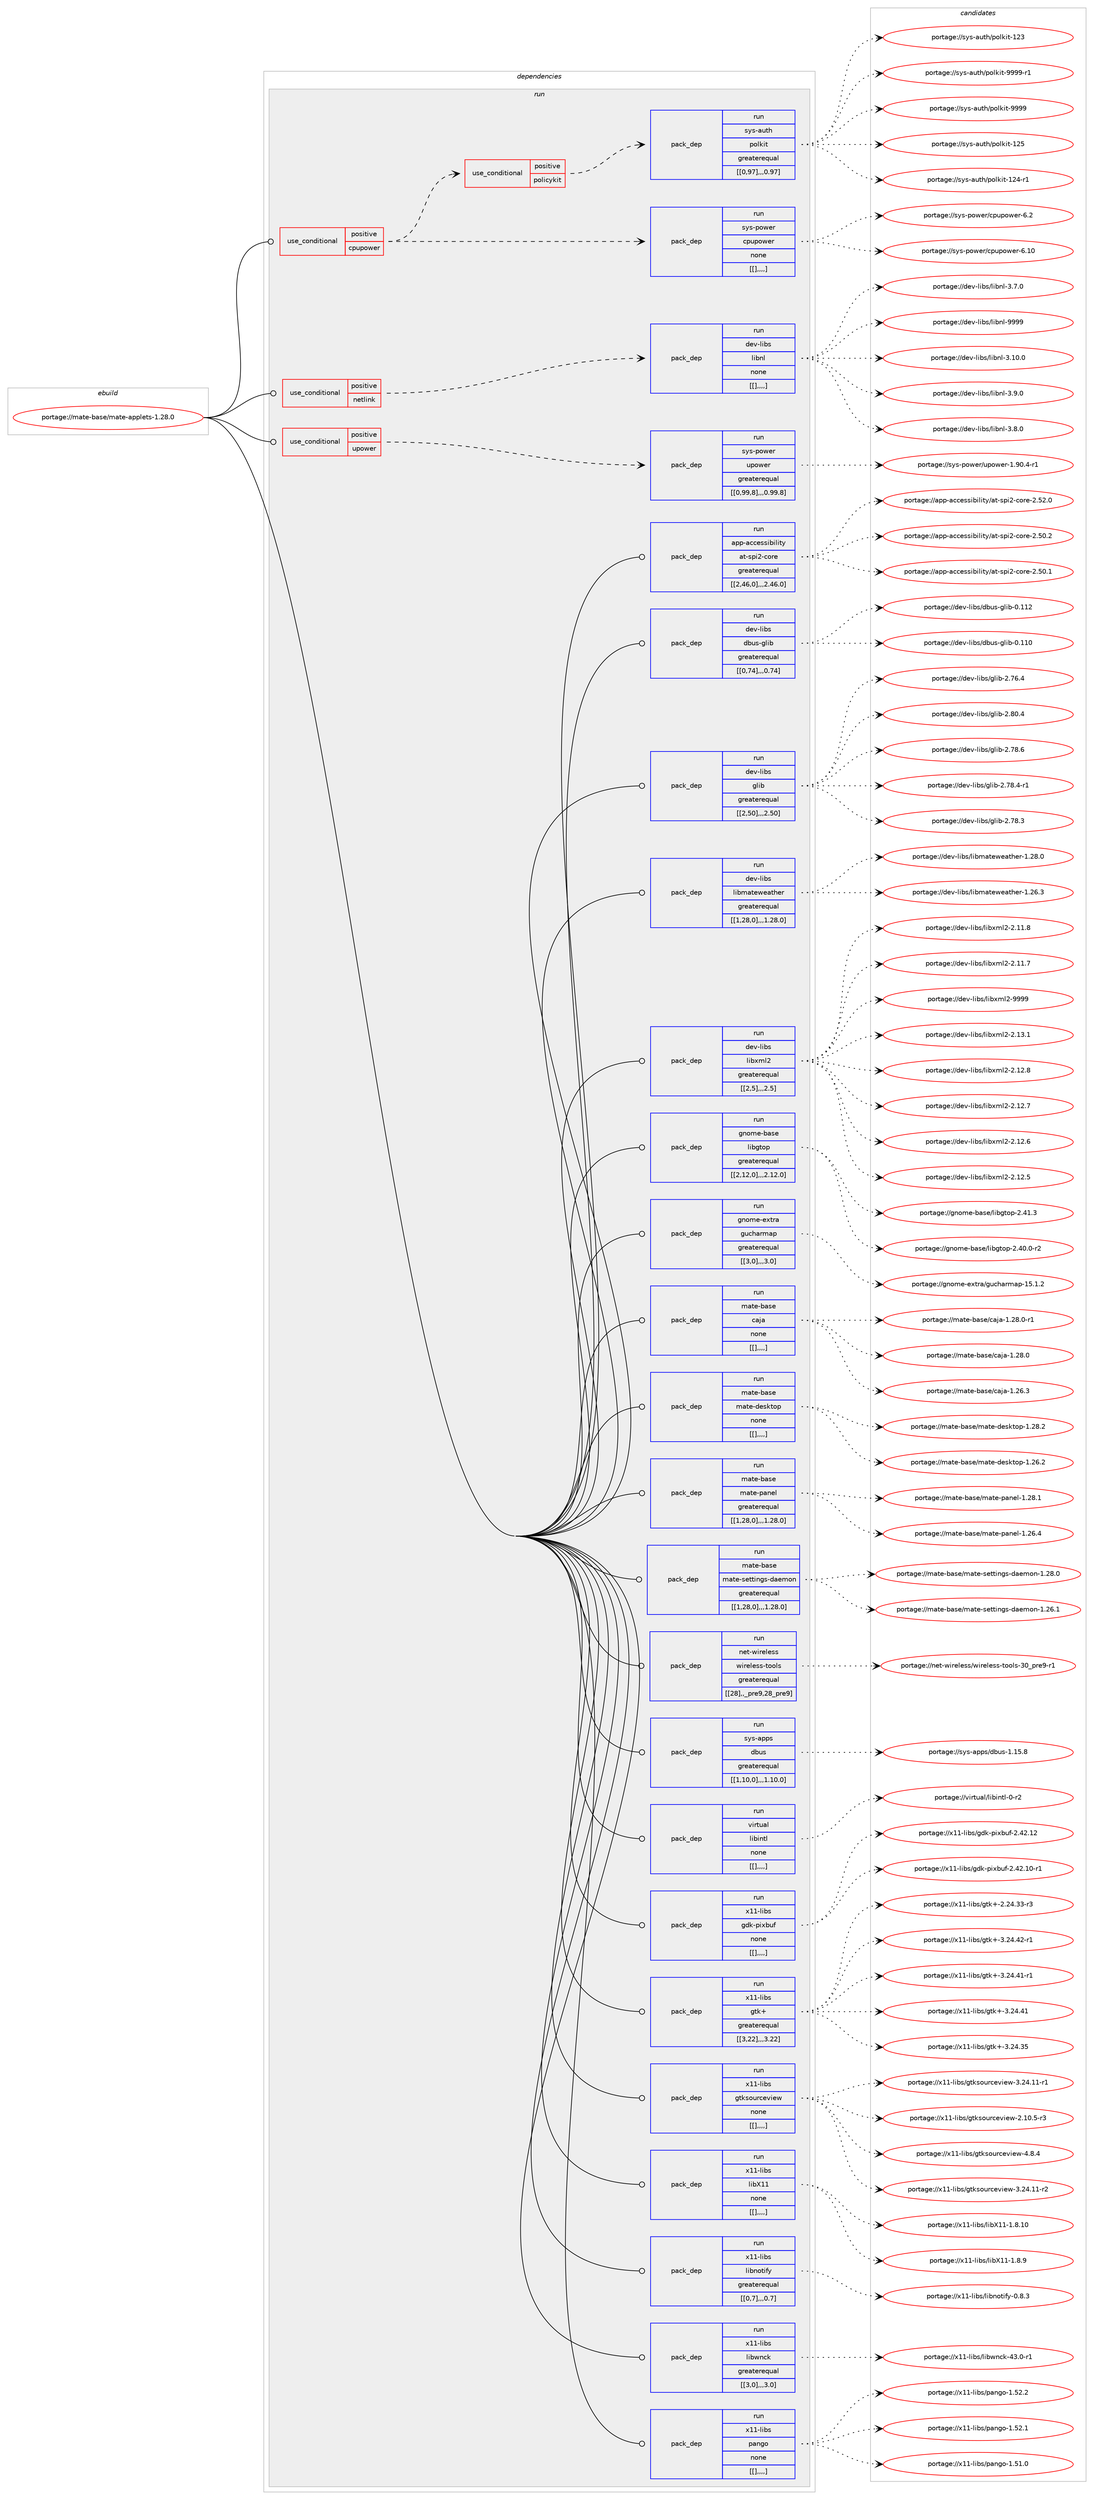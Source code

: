 digraph prolog {

# *************
# Graph options
# *************

newrank=true;
concentrate=true;
compound=true;
graph [rankdir=LR,fontname=Helvetica,fontsize=10,ranksep=1.5];#, ranksep=2.5, nodesep=0.2];
edge  [arrowhead=vee];
node  [fontname=Helvetica,fontsize=10];

# **********
# The ebuild
# **********

subgraph cluster_leftcol {
color=gray;
label=<<i>ebuild</i>>;
id [label="portage://mate-base/mate-applets-1.28.0", color=red, width=4, href="../mate-base/mate-applets-1.28.0.svg"];
}

# ****************
# The dependencies
# ****************

subgraph cluster_midcol {
color=gray;
label=<<i>dependencies</i>>;
subgraph cluster_compile {
fillcolor="#eeeeee";
style=filled;
label=<<i>compile</i>>;
}
subgraph cluster_compileandrun {
fillcolor="#eeeeee";
style=filled;
label=<<i>compile and run</i>>;
}
subgraph cluster_run {
fillcolor="#eeeeee";
style=filled;
label=<<i>run</i>>;
subgraph cond73544 {
dependency295802 [label=<<TABLE BORDER="0" CELLBORDER="1" CELLSPACING="0" CELLPADDING="4"><TR><TD ROWSPAN="3" CELLPADDING="10">use_conditional</TD></TR><TR><TD>positive</TD></TR><TR><TD>cpupower</TD></TR></TABLE>>, shape=none, color=red];
subgraph pack219787 {
dependency295803 [label=<<TABLE BORDER="0" CELLBORDER="1" CELLSPACING="0" CELLPADDING="4" WIDTH="220"><TR><TD ROWSPAN="6" CELLPADDING="30">pack_dep</TD></TR><TR><TD WIDTH="110">run</TD></TR><TR><TD>sys-power</TD></TR><TR><TD>cpupower</TD></TR><TR><TD>none</TD></TR><TR><TD>[[],,,,]</TD></TR></TABLE>>, shape=none, color=blue];
}
dependency295802:e -> dependency295803:w [weight=20,style="dashed",arrowhead="vee"];
subgraph cond73545 {
dependency295804 [label=<<TABLE BORDER="0" CELLBORDER="1" CELLSPACING="0" CELLPADDING="4"><TR><TD ROWSPAN="3" CELLPADDING="10">use_conditional</TD></TR><TR><TD>positive</TD></TR><TR><TD>policykit</TD></TR></TABLE>>, shape=none, color=red];
subgraph pack219788 {
dependency295805 [label=<<TABLE BORDER="0" CELLBORDER="1" CELLSPACING="0" CELLPADDING="4" WIDTH="220"><TR><TD ROWSPAN="6" CELLPADDING="30">pack_dep</TD></TR><TR><TD WIDTH="110">run</TD></TR><TR><TD>sys-auth</TD></TR><TR><TD>polkit</TD></TR><TR><TD>greaterequal</TD></TR><TR><TD>[[0,97],,,0.97]</TD></TR></TABLE>>, shape=none, color=blue];
}
dependency295804:e -> dependency295805:w [weight=20,style="dashed",arrowhead="vee"];
}
dependency295802:e -> dependency295804:w [weight=20,style="dashed",arrowhead="vee"];
}
id:e -> dependency295802:w [weight=20,style="solid",arrowhead="odot"];
subgraph cond73546 {
dependency295806 [label=<<TABLE BORDER="0" CELLBORDER="1" CELLSPACING="0" CELLPADDING="4"><TR><TD ROWSPAN="3" CELLPADDING="10">use_conditional</TD></TR><TR><TD>positive</TD></TR><TR><TD>netlink</TD></TR></TABLE>>, shape=none, color=red];
subgraph pack219789 {
dependency295807 [label=<<TABLE BORDER="0" CELLBORDER="1" CELLSPACING="0" CELLPADDING="4" WIDTH="220"><TR><TD ROWSPAN="6" CELLPADDING="30">pack_dep</TD></TR><TR><TD WIDTH="110">run</TD></TR><TR><TD>dev-libs</TD></TR><TR><TD>libnl</TD></TR><TR><TD>none</TD></TR><TR><TD>[[],,,,]</TD></TR></TABLE>>, shape=none, color=blue];
}
dependency295806:e -> dependency295807:w [weight=20,style="dashed",arrowhead="vee"];
}
id:e -> dependency295806:w [weight=20,style="solid",arrowhead="odot"];
subgraph cond73547 {
dependency295808 [label=<<TABLE BORDER="0" CELLBORDER="1" CELLSPACING="0" CELLPADDING="4"><TR><TD ROWSPAN="3" CELLPADDING="10">use_conditional</TD></TR><TR><TD>positive</TD></TR><TR><TD>upower</TD></TR></TABLE>>, shape=none, color=red];
subgraph pack219790 {
dependency295809 [label=<<TABLE BORDER="0" CELLBORDER="1" CELLSPACING="0" CELLPADDING="4" WIDTH="220"><TR><TD ROWSPAN="6" CELLPADDING="30">pack_dep</TD></TR><TR><TD WIDTH="110">run</TD></TR><TR><TD>sys-power</TD></TR><TR><TD>upower</TD></TR><TR><TD>greaterequal</TD></TR><TR><TD>[[0,99,8],,,0.99.8]</TD></TR></TABLE>>, shape=none, color=blue];
}
dependency295808:e -> dependency295809:w [weight=20,style="dashed",arrowhead="vee"];
}
id:e -> dependency295808:w [weight=20,style="solid",arrowhead="odot"];
subgraph pack219791 {
dependency295810 [label=<<TABLE BORDER="0" CELLBORDER="1" CELLSPACING="0" CELLPADDING="4" WIDTH="220"><TR><TD ROWSPAN="6" CELLPADDING="30">pack_dep</TD></TR><TR><TD WIDTH="110">run</TD></TR><TR><TD>app-accessibility</TD></TR><TR><TD>at-spi2-core</TD></TR><TR><TD>greaterequal</TD></TR><TR><TD>[[2,46,0],,,2.46.0]</TD></TR></TABLE>>, shape=none, color=blue];
}
id:e -> dependency295810:w [weight=20,style="solid",arrowhead="odot"];
subgraph pack219792 {
dependency295811 [label=<<TABLE BORDER="0" CELLBORDER="1" CELLSPACING="0" CELLPADDING="4" WIDTH="220"><TR><TD ROWSPAN="6" CELLPADDING="30">pack_dep</TD></TR><TR><TD WIDTH="110">run</TD></TR><TR><TD>dev-libs</TD></TR><TR><TD>dbus-glib</TD></TR><TR><TD>greaterequal</TD></TR><TR><TD>[[0,74],,,0.74]</TD></TR></TABLE>>, shape=none, color=blue];
}
id:e -> dependency295811:w [weight=20,style="solid",arrowhead="odot"];
subgraph pack219793 {
dependency295812 [label=<<TABLE BORDER="0" CELLBORDER="1" CELLSPACING="0" CELLPADDING="4" WIDTH="220"><TR><TD ROWSPAN="6" CELLPADDING="30">pack_dep</TD></TR><TR><TD WIDTH="110">run</TD></TR><TR><TD>dev-libs</TD></TR><TR><TD>glib</TD></TR><TR><TD>greaterequal</TD></TR><TR><TD>[[2,50],,,2.50]</TD></TR></TABLE>>, shape=none, color=blue];
}
id:e -> dependency295812:w [weight=20,style="solid",arrowhead="odot"];
subgraph pack219794 {
dependency295813 [label=<<TABLE BORDER="0" CELLBORDER="1" CELLSPACING="0" CELLPADDING="4" WIDTH="220"><TR><TD ROWSPAN="6" CELLPADDING="30">pack_dep</TD></TR><TR><TD WIDTH="110">run</TD></TR><TR><TD>dev-libs</TD></TR><TR><TD>libmateweather</TD></TR><TR><TD>greaterequal</TD></TR><TR><TD>[[1,28,0],,,1.28.0]</TD></TR></TABLE>>, shape=none, color=blue];
}
id:e -> dependency295813:w [weight=20,style="solid",arrowhead="odot"];
subgraph pack219795 {
dependency295814 [label=<<TABLE BORDER="0" CELLBORDER="1" CELLSPACING="0" CELLPADDING="4" WIDTH="220"><TR><TD ROWSPAN="6" CELLPADDING="30">pack_dep</TD></TR><TR><TD WIDTH="110">run</TD></TR><TR><TD>dev-libs</TD></TR><TR><TD>libxml2</TD></TR><TR><TD>greaterequal</TD></TR><TR><TD>[[2,5],,,2.5]</TD></TR></TABLE>>, shape=none, color=blue];
}
id:e -> dependency295814:w [weight=20,style="solid",arrowhead="odot"];
subgraph pack219796 {
dependency295815 [label=<<TABLE BORDER="0" CELLBORDER="1" CELLSPACING="0" CELLPADDING="4" WIDTH="220"><TR><TD ROWSPAN="6" CELLPADDING="30">pack_dep</TD></TR><TR><TD WIDTH="110">run</TD></TR><TR><TD>gnome-base</TD></TR><TR><TD>libgtop</TD></TR><TR><TD>greaterequal</TD></TR><TR><TD>[[2,12,0],,,2.12.0]</TD></TR></TABLE>>, shape=none, color=blue];
}
id:e -> dependency295815:w [weight=20,style="solid",arrowhead="odot"];
subgraph pack219797 {
dependency295816 [label=<<TABLE BORDER="0" CELLBORDER="1" CELLSPACING="0" CELLPADDING="4" WIDTH="220"><TR><TD ROWSPAN="6" CELLPADDING="30">pack_dep</TD></TR><TR><TD WIDTH="110">run</TD></TR><TR><TD>gnome-extra</TD></TR><TR><TD>gucharmap</TD></TR><TR><TD>greaterequal</TD></TR><TR><TD>[[3,0],,,3.0]</TD></TR></TABLE>>, shape=none, color=blue];
}
id:e -> dependency295816:w [weight=20,style="solid",arrowhead="odot"];
subgraph pack219798 {
dependency295817 [label=<<TABLE BORDER="0" CELLBORDER="1" CELLSPACING="0" CELLPADDING="4" WIDTH="220"><TR><TD ROWSPAN="6" CELLPADDING="30">pack_dep</TD></TR><TR><TD WIDTH="110">run</TD></TR><TR><TD>mate-base</TD></TR><TR><TD>caja</TD></TR><TR><TD>none</TD></TR><TR><TD>[[],,,,]</TD></TR></TABLE>>, shape=none, color=blue];
}
id:e -> dependency295817:w [weight=20,style="solid",arrowhead="odot"];
subgraph pack219799 {
dependency295818 [label=<<TABLE BORDER="0" CELLBORDER="1" CELLSPACING="0" CELLPADDING="4" WIDTH="220"><TR><TD ROWSPAN="6" CELLPADDING="30">pack_dep</TD></TR><TR><TD WIDTH="110">run</TD></TR><TR><TD>mate-base</TD></TR><TR><TD>mate-desktop</TD></TR><TR><TD>none</TD></TR><TR><TD>[[],,,,]</TD></TR></TABLE>>, shape=none, color=blue];
}
id:e -> dependency295818:w [weight=20,style="solid",arrowhead="odot"];
subgraph pack219800 {
dependency295819 [label=<<TABLE BORDER="0" CELLBORDER="1" CELLSPACING="0" CELLPADDING="4" WIDTH="220"><TR><TD ROWSPAN="6" CELLPADDING="30">pack_dep</TD></TR><TR><TD WIDTH="110">run</TD></TR><TR><TD>mate-base</TD></TR><TR><TD>mate-panel</TD></TR><TR><TD>greaterequal</TD></TR><TR><TD>[[1,28,0],,,1.28.0]</TD></TR></TABLE>>, shape=none, color=blue];
}
id:e -> dependency295819:w [weight=20,style="solid",arrowhead="odot"];
subgraph pack219801 {
dependency295820 [label=<<TABLE BORDER="0" CELLBORDER="1" CELLSPACING="0" CELLPADDING="4" WIDTH="220"><TR><TD ROWSPAN="6" CELLPADDING="30">pack_dep</TD></TR><TR><TD WIDTH="110">run</TD></TR><TR><TD>mate-base</TD></TR><TR><TD>mate-settings-daemon</TD></TR><TR><TD>greaterequal</TD></TR><TR><TD>[[1,28,0],,,1.28.0]</TD></TR></TABLE>>, shape=none, color=blue];
}
id:e -> dependency295820:w [weight=20,style="solid",arrowhead="odot"];
subgraph pack219802 {
dependency295821 [label=<<TABLE BORDER="0" CELLBORDER="1" CELLSPACING="0" CELLPADDING="4" WIDTH="220"><TR><TD ROWSPAN="6" CELLPADDING="30">pack_dep</TD></TR><TR><TD WIDTH="110">run</TD></TR><TR><TD>net-wireless</TD></TR><TR><TD>wireless-tools</TD></TR><TR><TD>greaterequal</TD></TR><TR><TD>[[28],,_pre9,28_pre9]</TD></TR></TABLE>>, shape=none, color=blue];
}
id:e -> dependency295821:w [weight=20,style="solid",arrowhead="odot"];
subgraph pack219803 {
dependency295822 [label=<<TABLE BORDER="0" CELLBORDER="1" CELLSPACING="0" CELLPADDING="4" WIDTH="220"><TR><TD ROWSPAN="6" CELLPADDING="30">pack_dep</TD></TR><TR><TD WIDTH="110">run</TD></TR><TR><TD>sys-apps</TD></TR><TR><TD>dbus</TD></TR><TR><TD>greaterequal</TD></TR><TR><TD>[[1,10,0],,,1.10.0]</TD></TR></TABLE>>, shape=none, color=blue];
}
id:e -> dependency295822:w [weight=20,style="solid",arrowhead="odot"];
subgraph pack219804 {
dependency295823 [label=<<TABLE BORDER="0" CELLBORDER="1" CELLSPACING="0" CELLPADDING="4" WIDTH="220"><TR><TD ROWSPAN="6" CELLPADDING="30">pack_dep</TD></TR><TR><TD WIDTH="110">run</TD></TR><TR><TD>virtual</TD></TR><TR><TD>libintl</TD></TR><TR><TD>none</TD></TR><TR><TD>[[],,,,]</TD></TR></TABLE>>, shape=none, color=blue];
}
id:e -> dependency295823:w [weight=20,style="solid",arrowhead="odot"];
subgraph pack219805 {
dependency295824 [label=<<TABLE BORDER="0" CELLBORDER="1" CELLSPACING="0" CELLPADDING="4" WIDTH="220"><TR><TD ROWSPAN="6" CELLPADDING="30">pack_dep</TD></TR><TR><TD WIDTH="110">run</TD></TR><TR><TD>x11-libs</TD></TR><TR><TD>gdk-pixbuf</TD></TR><TR><TD>none</TD></TR><TR><TD>[[],,,,]</TD></TR></TABLE>>, shape=none, color=blue];
}
id:e -> dependency295824:w [weight=20,style="solid",arrowhead="odot"];
subgraph pack219806 {
dependency295825 [label=<<TABLE BORDER="0" CELLBORDER="1" CELLSPACING="0" CELLPADDING="4" WIDTH="220"><TR><TD ROWSPAN="6" CELLPADDING="30">pack_dep</TD></TR><TR><TD WIDTH="110">run</TD></TR><TR><TD>x11-libs</TD></TR><TR><TD>gtk+</TD></TR><TR><TD>greaterequal</TD></TR><TR><TD>[[3,22],,,3.22]</TD></TR></TABLE>>, shape=none, color=blue];
}
id:e -> dependency295825:w [weight=20,style="solid",arrowhead="odot"];
subgraph pack219807 {
dependency295826 [label=<<TABLE BORDER="0" CELLBORDER="1" CELLSPACING="0" CELLPADDING="4" WIDTH="220"><TR><TD ROWSPAN="6" CELLPADDING="30">pack_dep</TD></TR><TR><TD WIDTH="110">run</TD></TR><TR><TD>x11-libs</TD></TR><TR><TD>gtksourceview</TD></TR><TR><TD>none</TD></TR><TR><TD>[[],,,,]</TD></TR></TABLE>>, shape=none, color=blue];
}
id:e -> dependency295826:w [weight=20,style="solid",arrowhead="odot"];
subgraph pack219808 {
dependency295827 [label=<<TABLE BORDER="0" CELLBORDER="1" CELLSPACING="0" CELLPADDING="4" WIDTH="220"><TR><TD ROWSPAN="6" CELLPADDING="30">pack_dep</TD></TR><TR><TD WIDTH="110">run</TD></TR><TR><TD>x11-libs</TD></TR><TR><TD>libX11</TD></TR><TR><TD>none</TD></TR><TR><TD>[[],,,,]</TD></TR></TABLE>>, shape=none, color=blue];
}
id:e -> dependency295827:w [weight=20,style="solid",arrowhead="odot"];
subgraph pack219809 {
dependency295828 [label=<<TABLE BORDER="0" CELLBORDER="1" CELLSPACING="0" CELLPADDING="4" WIDTH="220"><TR><TD ROWSPAN="6" CELLPADDING="30">pack_dep</TD></TR><TR><TD WIDTH="110">run</TD></TR><TR><TD>x11-libs</TD></TR><TR><TD>libnotify</TD></TR><TR><TD>greaterequal</TD></TR><TR><TD>[[0,7],,,0.7]</TD></TR></TABLE>>, shape=none, color=blue];
}
id:e -> dependency295828:w [weight=20,style="solid",arrowhead="odot"];
subgraph pack219810 {
dependency295829 [label=<<TABLE BORDER="0" CELLBORDER="1" CELLSPACING="0" CELLPADDING="4" WIDTH="220"><TR><TD ROWSPAN="6" CELLPADDING="30">pack_dep</TD></TR><TR><TD WIDTH="110">run</TD></TR><TR><TD>x11-libs</TD></TR><TR><TD>libwnck</TD></TR><TR><TD>greaterequal</TD></TR><TR><TD>[[3,0],,,3.0]</TD></TR></TABLE>>, shape=none, color=blue];
}
id:e -> dependency295829:w [weight=20,style="solid",arrowhead="odot"];
subgraph pack219811 {
dependency295830 [label=<<TABLE BORDER="0" CELLBORDER="1" CELLSPACING="0" CELLPADDING="4" WIDTH="220"><TR><TD ROWSPAN="6" CELLPADDING="30">pack_dep</TD></TR><TR><TD WIDTH="110">run</TD></TR><TR><TD>x11-libs</TD></TR><TR><TD>pango</TD></TR><TR><TD>none</TD></TR><TR><TD>[[],,,,]</TD></TR></TABLE>>, shape=none, color=blue];
}
id:e -> dependency295830:w [weight=20,style="solid",arrowhead="odot"];
}
}

# **************
# The candidates
# **************

subgraph cluster_choices {
rank=same;
color=gray;
label=<<i>candidates</i>>;

subgraph choice219787 {
color=black;
nodesep=1;
choice1151211154511211111910111447991121171121111191011144554464948 [label="portage://sys-power/cpupower-6.10", color=red, width=4,href="../sys-power/cpupower-6.10.svg"];
choice11512111545112111119101114479911211711211111910111445544650 [label="portage://sys-power/cpupower-6.2", color=red, width=4,href="../sys-power/cpupower-6.2.svg"];
dependency295803:e -> choice1151211154511211111910111447991121171121111191011144554464948:w [style=dotted,weight="100"];
dependency295803:e -> choice11512111545112111119101114479911211711211111910111445544650:w [style=dotted,weight="100"];
}
subgraph choice219788 {
color=black;
nodesep=1;
choice11512111545971171161044711211110810710511645575757574511449 [label="portage://sys-auth/polkit-9999-r1", color=red, width=4,href="../sys-auth/polkit-9999-r1.svg"];
choice1151211154597117116104471121111081071051164557575757 [label="portage://sys-auth/polkit-9999", color=red, width=4,href="../sys-auth/polkit-9999.svg"];
choice11512111545971171161044711211110810710511645495053 [label="portage://sys-auth/polkit-125", color=red, width=4,href="../sys-auth/polkit-125.svg"];
choice115121115459711711610447112111108107105116454950524511449 [label="portage://sys-auth/polkit-124-r1", color=red, width=4,href="../sys-auth/polkit-124-r1.svg"];
choice11512111545971171161044711211110810710511645495051 [label="portage://sys-auth/polkit-123", color=red, width=4,href="../sys-auth/polkit-123.svg"];
dependency295805:e -> choice11512111545971171161044711211110810710511645575757574511449:w [style=dotted,weight="100"];
dependency295805:e -> choice1151211154597117116104471121111081071051164557575757:w [style=dotted,weight="100"];
dependency295805:e -> choice11512111545971171161044711211110810710511645495053:w [style=dotted,weight="100"];
dependency295805:e -> choice115121115459711711610447112111108107105116454950524511449:w [style=dotted,weight="100"];
dependency295805:e -> choice11512111545971171161044711211110810710511645495051:w [style=dotted,weight="100"];
}
subgraph choice219789 {
color=black;
nodesep=1;
choice100101118451081059811547108105981101084557575757 [label="portage://dev-libs/libnl-9999", color=red, width=4,href="../dev-libs/libnl-9999.svg"];
choice1001011184510810598115471081059811010845514649484648 [label="portage://dev-libs/libnl-3.10.0", color=red, width=4,href="../dev-libs/libnl-3.10.0.svg"];
choice10010111845108105981154710810598110108455146574648 [label="portage://dev-libs/libnl-3.9.0", color=red, width=4,href="../dev-libs/libnl-3.9.0.svg"];
choice10010111845108105981154710810598110108455146564648 [label="portage://dev-libs/libnl-3.8.0", color=red, width=4,href="../dev-libs/libnl-3.8.0.svg"];
choice10010111845108105981154710810598110108455146554648 [label="portage://dev-libs/libnl-3.7.0", color=red, width=4,href="../dev-libs/libnl-3.7.0.svg"];
dependency295807:e -> choice100101118451081059811547108105981101084557575757:w [style=dotted,weight="100"];
dependency295807:e -> choice1001011184510810598115471081059811010845514649484648:w [style=dotted,weight="100"];
dependency295807:e -> choice10010111845108105981154710810598110108455146574648:w [style=dotted,weight="100"];
dependency295807:e -> choice10010111845108105981154710810598110108455146564648:w [style=dotted,weight="100"];
dependency295807:e -> choice10010111845108105981154710810598110108455146554648:w [style=dotted,weight="100"];
}
subgraph choice219790 {
color=black;
nodesep=1;
choice1151211154511211111910111447117112111119101114454946574846524511449 [label="portage://sys-power/upower-1.90.4-r1", color=red, width=4,href="../sys-power/upower-1.90.4-r1.svg"];
dependency295809:e -> choice1151211154511211111910111447117112111119101114454946574846524511449:w [style=dotted,weight="100"];
}
subgraph choice219791 {
color=black;
nodesep=1;
choice97112112459799991011151151059810510810511612147971164511511210550459911111410145504653504648 [label="portage://app-accessibility/at-spi2-core-2.52.0", color=red, width=4,href="../app-accessibility/at-spi2-core-2.52.0.svg"];
choice97112112459799991011151151059810510810511612147971164511511210550459911111410145504653484650 [label="portage://app-accessibility/at-spi2-core-2.50.2", color=red, width=4,href="../app-accessibility/at-spi2-core-2.50.2.svg"];
choice97112112459799991011151151059810510810511612147971164511511210550459911111410145504653484649 [label="portage://app-accessibility/at-spi2-core-2.50.1", color=red, width=4,href="../app-accessibility/at-spi2-core-2.50.1.svg"];
dependency295810:e -> choice97112112459799991011151151059810510810511612147971164511511210550459911111410145504653504648:w [style=dotted,weight="100"];
dependency295810:e -> choice97112112459799991011151151059810510810511612147971164511511210550459911111410145504653484650:w [style=dotted,weight="100"];
dependency295810:e -> choice97112112459799991011151151059810510810511612147971164511511210550459911111410145504653484649:w [style=dotted,weight="100"];
}
subgraph choice219792 {
color=black;
nodesep=1;
choice100101118451081059811547100981171154510310810598454846494950 [label="portage://dev-libs/dbus-glib-0.112", color=red, width=4,href="../dev-libs/dbus-glib-0.112.svg"];
choice100101118451081059811547100981171154510310810598454846494948 [label="portage://dev-libs/dbus-glib-0.110", color=red, width=4,href="../dev-libs/dbus-glib-0.110.svg"];
dependency295811:e -> choice100101118451081059811547100981171154510310810598454846494950:w [style=dotted,weight="100"];
dependency295811:e -> choice100101118451081059811547100981171154510310810598454846494948:w [style=dotted,weight="100"];
}
subgraph choice219793 {
color=black;
nodesep=1;
choice1001011184510810598115471031081059845504656484652 [label="portage://dev-libs/glib-2.80.4", color=red, width=4,href="../dev-libs/glib-2.80.4.svg"];
choice1001011184510810598115471031081059845504655564654 [label="portage://dev-libs/glib-2.78.6", color=red, width=4,href="../dev-libs/glib-2.78.6.svg"];
choice10010111845108105981154710310810598455046555646524511449 [label="portage://dev-libs/glib-2.78.4-r1", color=red, width=4,href="../dev-libs/glib-2.78.4-r1.svg"];
choice1001011184510810598115471031081059845504655564651 [label="portage://dev-libs/glib-2.78.3", color=red, width=4,href="../dev-libs/glib-2.78.3.svg"];
choice1001011184510810598115471031081059845504655544652 [label="portage://dev-libs/glib-2.76.4", color=red, width=4,href="../dev-libs/glib-2.76.4.svg"];
dependency295812:e -> choice1001011184510810598115471031081059845504656484652:w [style=dotted,weight="100"];
dependency295812:e -> choice1001011184510810598115471031081059845504655564654:w [style=dotted,weight="100"];
dependency295812:e -> choice10010111845108105981154710310810598455046555646524511449:w [style=dotted,weight="100"];
dependency295812:e -> choice1001011184510810598115471031081059845504655564651:w [style=dotted,weight="100"];
dependency295812:e -> choice1001011184510810598115471031081059845504655544652:w [style=dotted,weight="100"];
}
subgraph choice219794 {
color=black;
nodesep=1;
choice10010111845108105981154710810598109971161011191019711610410111445494650564648 [label="portage://dev-libs/libmateweather-1.28.0", color=red, width=4,href="../dev-libs/libmateweather-1.28.0.svg"];
choice10010111845108105981154710810598109971161011191019711610410111445494650544651 [label="portage://dev-libs/libmateweather-1.26.3", color=red, width=4,href="../dev-libs/libmateweather-1.26.3.svg"];
dependency295813:e -> choice10010111845108105981154710810598109971161011191019711610410111445494650564648:w [style=dotted,weight="100"];
dependency295813:e -> choice10010111845108105981154710810598109971161011191019711610410111445494650544651:w [style=dotted,weight="100"];
}
subgraph choice219795 {
color=black;
nodesep=1;
choice10010111845108105981154710810598120109108504557575757 [label="portage://dev-libs/libxml2-9999", color=red, width=4,href="../dev-libs/libxml2-9999.svg"];
choice100101118451081059811547108105981201091085045504649514649 [label="portage://dev-libs/libxml2-2.13.1", color=red, width=4,href="../dev-libs/libxml2-2.13.1.svg"];
choice100101118451081059811547108105981201091085045504649504656 [label="portage://dev-libs/libxml2-2.12.8", color=red, width=4,href="../dev-libs/libxml2-2.12.8.svg"];
choice100101118451081059811547108105981201091085045504649504655 [label="portage://dev-libs/libxml2-2.12.7", color=red, width=4,href="../dev-libs/libxml2-2.12.7.svg"];
choice100101118451081059811547108105981201091085045504649504654 [label="portage://dev-libs/libxml2-2.12.6", color=red, width=4,href="../dev-libs/libxml2-2.12.6.svg"];
choice100101118451081059811547108105981201091085045504649504653 [label="portage://dev-libs/libxml2-2.12.5", color=red, width=4,href="../dev-libs/libxml2-2.12.5.svg"];
choice100101118451081059811547108105981201091085045504649494656 [label="portage://dev-libs/libxml2-2.11.8", color=red, width=4,href="../dev-libs/libxml2-2.11.8.svg"];
choice100101118451081059811547108105981201091085045504649494655 [label="portage://dev-libs/libxml2-2.11.7", color=red, width=4,href="../dev-libs/libxml2-2.11.7.svg"];
dependency295814:e -> choice10010111845108105981154710810598120109108504557575757:w [style=dotted,weight="100"];
dependency295814:e -> choice100101118451081059811547108105981201091085045504649514649:w [style=dotted,weight="100"];
dependency295814:e -> choice100101118451081059811547108105981201091085045504649504656:w [style=dotted,weight="100"];
dependency295814:e -> choice100101118451081059811547108105981201091085045504649504655:w [style=dotted,weight="100"];
dependency295814:e -> choice100101118451081059811547108105981201091085045504649504654:w [style=dotted,weight="100"];
dependency295814:e -> choice100101118451081059811547108105981201091085045504649504653:w [style=dotted,weight="100"];
dependency295814:e -> choice100101118451081059811547108105981201091085045504649494656:w [style=dotted,weight="100"];
dependency295814:e -> choice100101118451081059811547108105981201091085045504649494655:w [style=dotted,weight="100"];
}
subgraph choice219796 {
color=black;
nodesep=1;
choice103110111109101459897115101471081059810311611111245504652494651 [label="portage://gnome-base/libgtop-2.41.3", color=red, width=4,href="../gnome-base/libgtop-2.41.3.svg"];
choice1031101111091014598971151014710810598103116111112455046524846484511450 [label="portage://gnome-base/libgtop-2.40.0-r2", color=red, width=4,href="../gnome-base/libgtop-2.40.0-r2.svg"];
dependency295815:e -> choice103110111109101459897115101471081059810311611111245504652494651:w [style=dotted,weight="100"];
dependency295815:e -> choice1031101111091014598971151014710810598103116111112455046524846484511450:w [style=dotted,weight="100"];
}
subgraph choice219797 {
color=black;
nodesep=1;
choice10311011110910145101120116114974710311799104971141099711245495346494650 [label="portage://gnome-extra/gucharmap-15.1.2", color=red, width=4,href="../gnome-extra/gucharmap-15.1.2.svg"];
dependency295816:e -> choice10311011110910145101120116114974710311799104971141099711245495346494650:w [style=dotted,weight="100"];
}
subgraph choice219798 {
color=black;
nodesep=1;
choice1099711610145989711510147999710697454946505646484511449 [label="portage://mate-base/caja-1.28.0-r1", color=red, width=4,href="../mate-base/caja-1.28.0-r1.svg"];
choice109971161014598971151014799971069745494650564648 [label="portage://mate-base/caja-1.28.0", color=red, width=4,href="../mate-base/caja-1.28.0.svg"];
choice109971161014598971151014799971069745494650544651 [label="portage://mate-base/caja-1.26.3", color=red, width=4,href="../mate-base/caja-1.26.3.svg"];
dependency295817:e -> choice1099711610145989711510147999710697454946505646484511449:w [style=dotted,weight="100"];
dependency295817:e -> choice109971161014598971151014799971069745494650564648:w [style=dotted,weight="100"];
dependency295817:e -> choice109971161014598971151014799971069745494650544651:w [style=dotted,weight="100"];
}
subgraph choice219799 {
color=black;
nodesep=1;
choice1099711610145989711510147109971161014510010111510711611111245494650564650 [label="portage://mate-base/mate-desktop-1.28.2", color=red, width=4,href="../mate-base/mate-desktop-1.28.2.svg"];
choice1099711610145989711510147109971161014510010111510711611111245494650544650 [label="portage://mate-base/mate-desktop-1.26.2", color=red, width=4,href="../mate-base/mate-desktop-1.26.2.svg"];
dependency295818:e -> choice1099711610145989711510147109971161014510010111510711611111245494650564650:w [style=dotted,weight="100"];
dependency295818:e -> choice1099711610145989711510147109971161014510010111510711611111245494650544650:w [style=dotted,weight="100"];
}
subgraph choice219800 {
color=black;
nodesep=1;
choice109971161014598971151014710997116101451129711010110845494650564649 [label="portage://mate-base/mate-panel-1.28.1", color=red, width=4,href="../mate-base/mate-panel-1.28.1.svg"];
choice109971161014598971151014710997116101451129711010110845494650544652 [label="portage://mate-base/mate-panel-1.26.4", color=red, width=4,href="../mate-base/mate-panel-1.26.4.svg"];
dependency295819:e -> choice109971161014598971151014710997116101451129711010110845494650564649:w [style=dotted,weight="100"];
dependency295819:e -> choice109971161014598971151014710997116101451129711010110845494650544652:w [style=dotted,weight="100"];
}
subgraph choice219801 {
color=black;
nodesep=1;
choice10997116101459897115101471099711610145115101116116105110103115451009710110911111045494650564648 [label="portage://mate-base/mate-settings-daemon-1.28.0", color=red, width=4,href="../mate-base/mate-settings-daemon-1.28.0.svg"];
choice10997116101459897115101471099711610145115101116116105110103115451009710110911111045494650544649 [label="portage://mate-base/mate-settings-daemon-1.26.1", color=red, width=4,href="../mate-base/mate-settings-daemon-1.26.1.svg"];
dependency295820:e -> choice10997116101459897115101471099711610145115101116116105110103115451009710110911111045494650564648:w [style=dotted,weight="100"];
dependency295820:e -> choice10997116101459897115101471099711610145115101116116105110103115451009710110911111045494650544649:w [style=dotted,weight="100"];
}
subgraph choice219802 {
color=black;
nodesep=1;
choice11010111645119105114101108101115115471191051141011081011151154511611111110811545514895112114101574511449 [label="portage://net-wireless/wireless-tools-30_pre9-r1", color=red, width=4,href="../net-wireless/wireless-tools-30_pre9-r1.svg"];
dependency295821:e -> choice11010111645119105114101108101115115471191051141011081011151154511611111110811545514895112114101574511449:w [style=dotted,weight="100"];
}
subgraph choice219803 {
color=black;
nodesep=1;
choice1151211154597112112115471009811711545494649534656 [label="portage://sys-apps/dbus-1.15.8", color=red, width=4,href="../sys-apps/dbus-1.15.8.svg"];
dependency295822:e -> choice1151211154597112112115471009811711545494649534656:w [style=dotted,weight="100"];
}
subgraph choice219804 {
color=black;
nodesep=1;
choice11810511411611797108471081059810511011610845484511450 [label="portage://virtual/libintl-0-r2", color=red, width=4,href="../virtual/libintl-0-r2.svg"];
dependency295823:e -> choice11810511411611797108471081059810511011610845484511450:w [style=dotted,weight="100"];
}
subgraph choice219805 {
color=black;
nodesep=1;
choice120494945108105981154710310010745112105120981171024550465250464950 [label="portage://x11-libs/gdk-pixbuf-2.42.12", color=red, width=4,href="../x11-libs/gdk-pixbuf-2.42.12.svg"];
choice1204949451081059811547103100107451121051209811710245504652504649484511449 [label="portage://x11-libs/gdk-pixbuf-2.42.10-r1", color=red, width=4,href="../x11-libs/gdk-pixbuf-2.42.10-r1.svg"];
dependency295824:e -> choice120494945108105981154710310010745112105120981171024550465250464950:w [style=dotted,weight="100"];
dependency295824:e -> choice1204949451081059811547103100107451121051209811710245504652504649484511449:w [style=dotted,weight="100"];
}
subgraph choice219806 {
color=black;
nodesep=1;
choice12049494510810598115471031161074345514650524652504511449 [label="portage://x11-libs/gtk+-3.24.42-r1", color=red, width=4,href="../x11-libs/gtk+-3.24.42-r1.svg"];
choice12049494510810598115471031161074345514650524652494511449 [label="portage://x11-libs/gtk+-3.24.41-r1", color=red, width=4,href="../x11-libs/gtk+-3.24.41-r1.svg"];
choice1204949451081059811547103116107434551465052465249 [label="portage://x11-libs/gtk+-3.24.41", color=red, width=4,href="../x11-libs/gtk+-3.24.41.svg"];
choice1204949451081059811547103116107434551465052465153 [label="portage://x11-libs/gtk+-3.24.35", color=red, width=4,href="../x11-libs/gtk+-3.24.35.svg"];
choice12049494510810598115471031161074345504650524651514511451 [label="portage://x11-libs/gtk+-2.24.33-r3", color=red, width=4,href="../x11-libs/gtk+-2.24.33-r3.svg"];
dependency295825:e -> choice12049494510810598115471031161074345514650524652504511449:w [style=dotted,weight="100"];
dependency295825:e -> choice12049494510810598115471031161074345514650524652494511449:w [style=dotted,weight="100"];
dependency295825:e -> choice1204949451081059811547103116107434551465052465249:w [style=dotted,weight="100"];
dependency295825:e -> choice1204949451081059811547103116107434551465052465153:w [style=dotted,weight="100"];
dependency295825:e -> choice12049494510810598115471031161074345504650524651514511451:w [style=dotted,weight="100"];
}
subgraph choice219807 {
color=black;
nodesep=1;
choice120494945108105981154710311610711511111711499101118105101119455246564652 [label="portage://x11-libs/gtksourceview-4.8.4", color=red, width=4,href="../x11-libs/gtksourceview-4.8.4.svg"];
choice12049494510810598115471031161071151111171149910111810510111945514650524649494511450 [label="portage://x11-libs/gtksourceview-3.24.11-r2", color=red, width=4,href="../x11-libs/gtksourceview-3.24.11-r2.svg"];
choice12049494510810598115471031161071151111171149910111810510111945514650524649494511449 [label="portage://x11-libs/gtksourceview-3.24.11-r1", color=red, width=4,href="../x11-libs/gtksourceview-3.24.11-r1.svg"];
choice120494945108105981154710311610711511111711499101118105101119455046494846534511451 [label="portage://x11-libs/gtksourceview-2.10.5-r3", color=red, width=4,href="../x11-libs/gtksourceview-2.10.5-r3.svg"];
dependency295826:e -> choice120494945108105981154710311610711511111711499101118105101119455246564652:w [style=dotted,weight="100"];
dependency295826:e -> choice12049494510810598115471031161071151111171149910111810510111945514650524649494511450:w [style=dotted,weight="100"];
dependency295826:e -> choice12049494510810598115471031161071151111171149910111810510111945514650524649494511449:w [style=dotted,weight="100"];
dependency295826:e -> choice120494945108105981154710311610711511111711499101118105101119455046494846534511451:w [style=dotted,weight="100"];
}
subgraph choice219808 {
color=black;
nodesep=1;
choice12049494510810598115471081059888494945494656464948 [label="portage://x11-libs/libX11-1.8.10", color=red, width=4,href="../x11-libs/libX11-1.8.10.svg"];
choice120494945108105981154710810598884949454946564657 [label="portage://x11-libs/libX11-1.8.9", color=red, width=4,href="../x11-libs/libX11-1.8.9.svg"];
dependency295827:e -> choice12049494510810598115471081059888494945494656464948:w [style=dotted,weight="100"];
dependency295827:e -> choice120494945108105981154710810598884949454946564657:w [style=dotted,weight="100"];
}
subgraph choice219809 {
color=black;
nodesep=1;
choice120494945108105981154710810598110111116105102121454846564651 [label="portage://x11-libs/libnotify-0.8.3", color=red, width=4,href="../x11-libs/libnotify-0.8.3.svg"];
dependency295828:e -> choice120494945108105981154710810598110111116105102121454846564651:w [style=dotted,weight="100"];
}
subgraph choice219810 {
color=black;
nodesep=1;
choice1204949451081059811547108105981191109910745525146484511449 [label="portage://x11-libs/libwnck-43.0-r1", color=red, width=4,href="../x11-libs/libwnck-43.0-r1.svg"];
dependency295829:e -> choice1204949451081059811547108105981191109910745525146484511449:w [style=dotted,weight="100"];
}
subgraph choice219811 {
color=black;
nodesep=1;
choice12049494510810598115471129711010311145494653504650 [label="portage://x11-libs/pango-1.52.2", color=red, width=4,href="../x11-libs/pango-1.52.2.svg"];
choice12049494510810598115471129711010311145494653504649 [label="portage://x11-libs/pango-1.52.1", color=red, width=4,href="../x11-libs/pango-1.52.1.svg"];
choice12049494510810598115471129711010311145494653494648 [label="portage://x11-libs/pango-1.51.0", color=red, width=4,href="../x11-libs/pango-1.51.0.svg"];
dependency295830:e -> choice12049494510810598115471129711010311145494653504650:w [style=dotted,weight="100"];
dependency295830:e -> choice12049494510810598115471129711010311145494653504649:w [style=dotted,weight="100"];
dependency295830:e -> choice12049494510810598115471129711010311145494653494648:w [style=dotted,weight="100"];
}
}

}
